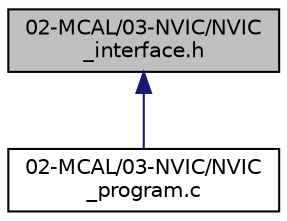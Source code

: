 digraph "02-MCAL/03-NVIC/NVIC_interface.h"
{
 // LATEX_PDF_SIZE
  edge [fontname="Helvetica",fontsize="10",labelfontname="Helvetica",labelfontsize="10"];
  node [fontname="Helvetica",fontsize="10",shape=record];
  Node1 [label="02-MCAL/03-NVIC/NVIC\l_interface.h",height=0.2,width=0.4,color="black", fillcolor="grey75", style="filled", fontcolor="black",tooltip="This file contains the function headers and the macros for the NVIC Driver that the User can see and ..."];
  Node1 -> Node2 [dir="back",color="midnightblue",fontsize="10",style="solid",fontname="Helvetica"];
  Node2 [label="02-MCAL/03-NVIC/NVIC\l_program.c",height=0.2,width=0.4,color="black", fillcolor="white", style="filled",URL="$_n_v_i_c__program_8c.html",tooltip="This File contains the source code of the NVIC Driver Functions for Target stm32f10x."];
}
